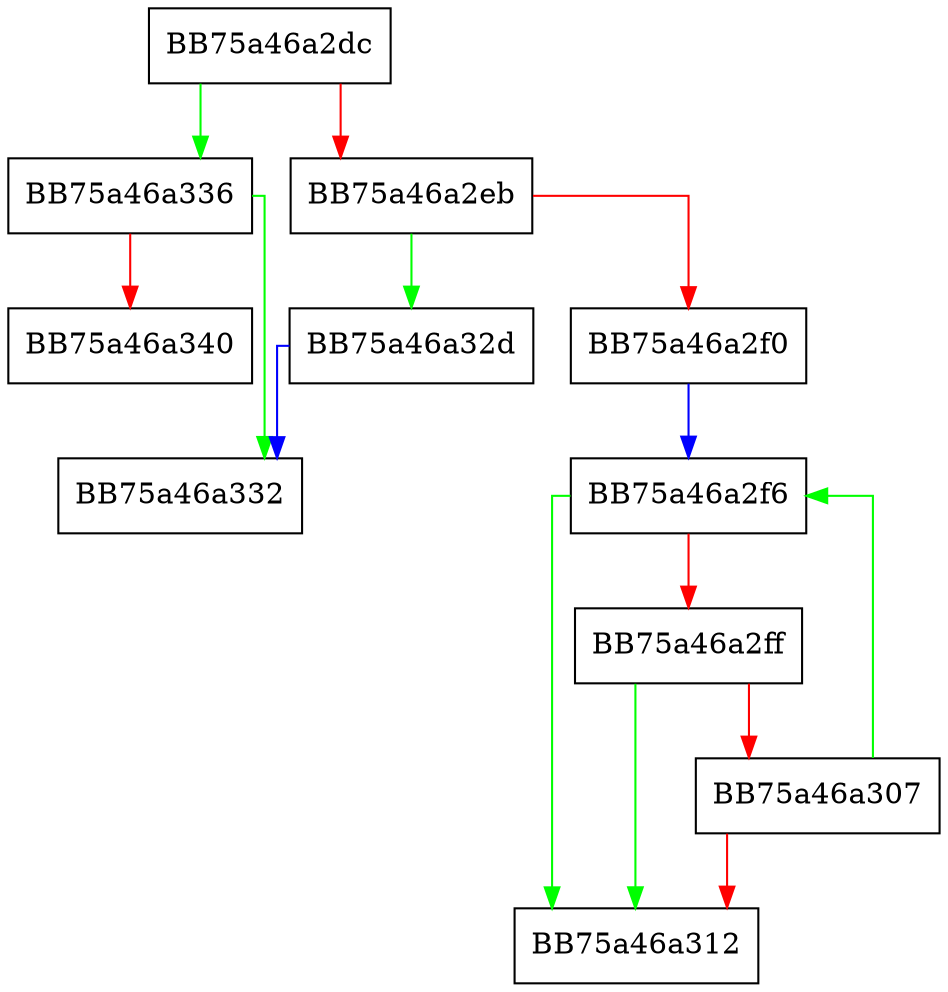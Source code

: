 digraph StringCchCopyNA {
  node [shape="box"];
  graph [splines=ortho];
  BB75a46a2dc -> BB75a46a336 [color="green"];
  BB75a46a2dc -> BB75a46a2eb [color="red"];
  BB75a46a2eb -> BB75a46a32d [color="green"];
  BB75a46a2eb -> BB75a46a2f0 [color="red"];
  BB75a46a2f0 -> BB75a46a2f6 [color="blue"];
  BB75a46a2f6 -> BB75a46a312 [color="green"];
  BB75a46a2f6 -> BB75a46a2ff [color="red"];
  BB75a46a2ff -> BB75a46a312 [color="green"];
  BB75a46a2ff -> BB75a46a307 [color="red"];
  BB75a46a307 -> BB75a46a2f6 [color="green"];
  BB75a46a307 -> BB75a46a312 [color="red"];
  BB75a46a32d -> BB75a46a332 [color="blue"];
  BB75a46a336 -> BB75a46a332 [color="green"];
  BB75a46a336 -> BB75a46a340 [color="red"];
}
